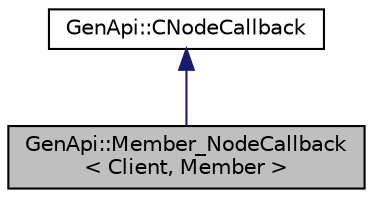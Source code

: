 digraph "GenApi::Member_NodeCallback&lt; Client, Member &gt;"
{
  edge [fontname="Helvetica",fontsize="10",labelfontname="Helvetica",labelfontsize="10"];
  node [fontname="Helvetica",fontsize="10",shape=record];
  Node1 [label="GenApi::Member_NodeCallback\l\< Client, Member \>",height=0.2,width=0.4,color="black", fillcolor="grey75", style="filled", fontcolor="black"];
  Node2 -> Node1 [dir="back",color="midnightblue",fontsize="10",style="solid",fontname="Helvetica"];
  Node2 [label="GenApi::CNodeCallback",height=0.2,width=0.4,color="black", fillcolor="white", style="filled",URL="$class_gen_api_1_1_c_node_callback.html",tooltip="callback body instance for INode pointers "];
}
